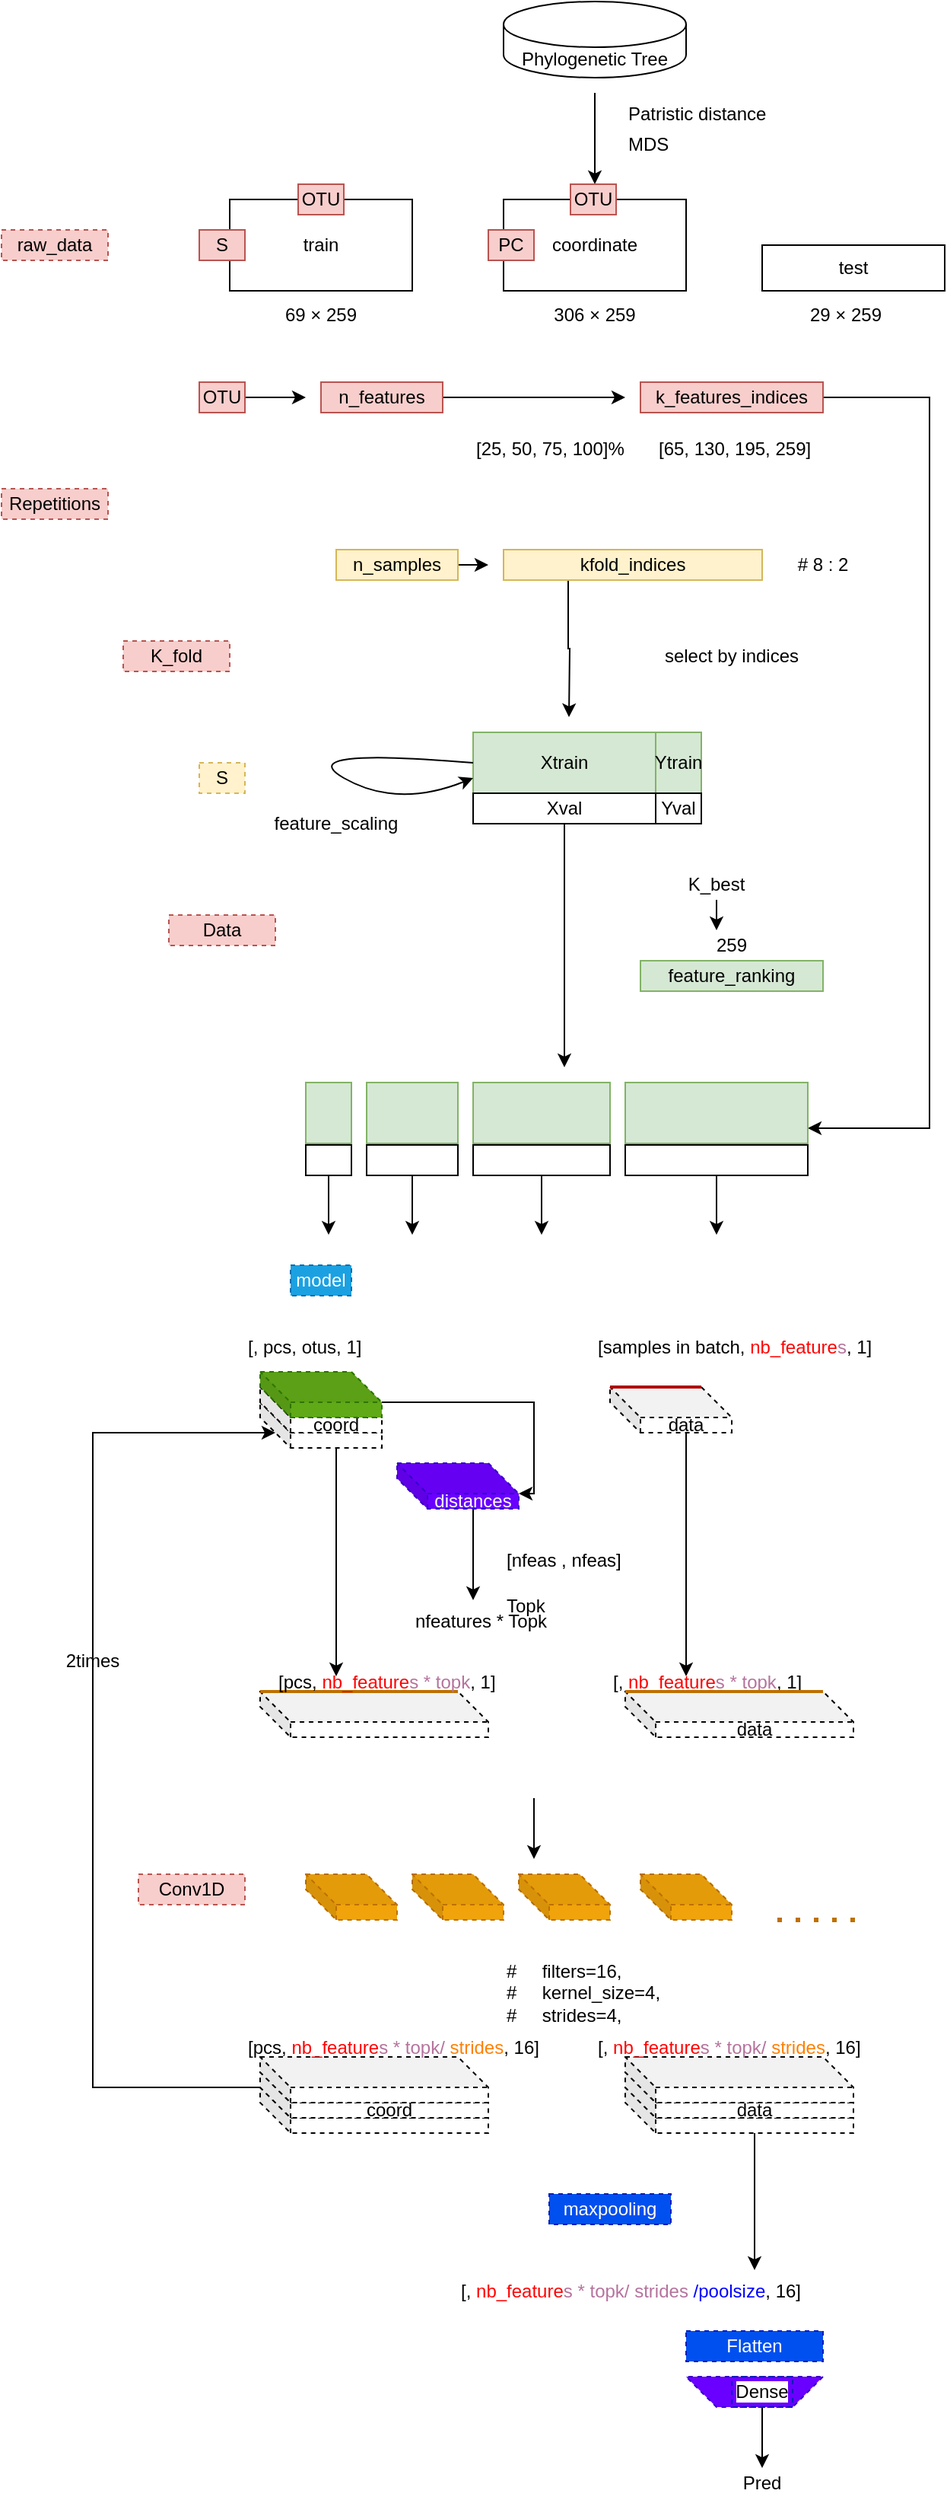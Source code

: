 <mxfile version="14.6.13" type="device"><diagram id="ZvVSW-8uUWkClzozYAZv" name="第 1 页"><mxGraphModel dx="790" dy="534" grid="1" gridSize="10" guides="0" tooltips="1" connect="1" arrows="1" fold="1" page="1" pageScale="1" pageWidth="827" pageHeight="1169" math="0" shadow="0"><root><mxCell id="0"/><mxCell id="1" parent="0"/><mxCell id="jJQPW67F0J96M3lVF7ms-107" style="edgeStyle=orthogonalEdgeStyle;rounded=0;orthogonalLoop=1;jettySize=auto;html=1;exitX=0;exitY=0;exitDx=50;exitDy=30;exitPerimeter=0;strokeWidth=1;" edge="1" parent="1" source="jJQPW67F0J96M3lVF7ms-96"><mxGeometry relative="1" as="geometry"><mxPoint x="260" y="1140" as="targetPoint"/></mxGeometry></mxCell><mxCell id="jJQPW67F0J96M3lVF7ms-96" value="" style="shape=cube;whiteSpace=wrap;html=1;boundedLbl=1;backgroundOutline=1;darkOpacity=0.05;darkOpacity2=0.1;dashed=1;" vertex="1" parent="1"><mxGeometry x="210" y="960" width="80" height="30" as="geometry"/></mxCell><mxCell id="jJQPW67F0J96M3lVF7ms-95" value="coord" style="shape=cube;whiteSpace=wrap;html=1;boundedLbl=1;backgroundOutline=1;darkOpacity=0.05;darkOpacity2=0.1;dashed=1;" vertex="1" parent="1"><mxGeometry x="210" y="950" width="80" height="30" as="geometry"/></mxCell><mxCell id="jJQPW67F0J96M3lVF7ms-4" value="train" style="rounded=0;whiteSpace=wrap;html=1;" vertex="1" parent="1"><mxGeometry x="190" y="170" width="120" height="60" as="geometry"/></mxCell><mxCell id="jJQPW67F0J96M3lVF7ms-5" value="raw_data" style="text;html=1;strokeColor=#b85450;fillColor=#f8cecc;align=center;verticalAlign=middle;whiteSpace=wrap;rounded=0;dashed=1;" vertex="1" parent="1"><mxGeometry x="40" y="190" width="70" height="20" as="geometry"/></mxCell><mxCell id="jJQPW67F0J96M3lVF7ms-6" value="coordinate" style="rounded=0;whiteSpace=wrap;html=1;" vertex="1" parent="1"><mxGeometry x="370" y="170" width="120" height="60" as="geometry"/></mxCell><mxCell id="jJQPW67F0J96M3lVF7ms-7" value="test" style="rounded=0;whiteSpace=wrap;html=1;" vertex="1" parent="1"><mxGeometry x="540" y="200" width="120" height="30" as="geometry"/></mxCell><mxCell id="jJQPW67F0J96M3lVF7ms-8" value="Patristic distance" style="text;whiteSpace=wrap;html=1;" vertex="1" parent="1"><mxGeometry x="450" y="100" width="120" height="20" as="geometry"/></mxCell><mxCell id="jJQPW67F0J96M3lVF7ms-9" value="MDS" style="text;whiteSpace=wrap;html=1;" vertex="1" parent="1"><mxGeometry x="450" y="120" width="120" height="20" as="geometry"/></mxCell><mxCell id="jJQPW67F0J96M3lVF7ms-13" style="edgeStyle=orthogonalEdgeStyle;rounded=0;orthogonalLoop=1;jettySize=auto;html=1;exitX=0.5;exitY=1;exitDx=0;exitDy=0;exitPerimeter=0;" edge="1" parent="1"><mxGeometry relative="1" as="geometry"><mxPoint x="430" y="100" as="sourcePoint"/><mxPoint x="430" y="160" as="targetPoint"/></mxGeometry></mxCell><mxCell id="jJQPW67F0J96M3lVF7ms-10" value="Phylogenetic Tree" style="shape=cylinder3;whiteSpace=wrap;html=1;boundedLbl=1;backgroundOutline=1;size=15;" vertex="1" parent="1"><mxGeometry x="370" y="40" width="120" height="50" as="geometry"/></mxCell><mxCell id="jJQPW67F0J96M3lVF7ms-14" value="69 × 259" style="text;html=1;strokeColor=none;fillColor=none;align=center;verticalAlign=middle;whiteSpace=wrap;rounded=0;" vertex="1" parent="1"><mxGeometry x="215" y="236" width="70" height="20" as="geometry"/></mxCell><mxCell id="jJQPW67F0J96M3lVF7ms-16" value="S" style="text;html=1;strokeColor=#b85450;fillColor=#f8cecc;align=center;verticalAlign=middle;whiteSpace=wrap;rounded=0;" vertex="1" parent="1"><mxGeometry x="170" y="190" width="30" height="20" as="geometry"/></mxCell><mxCell id="jJQPW67F0J96M3lVF7ms-17" value="OTU" style="text;html=1;strokeColor=#b85450;fillColor=#f8cecc;align=center;verticalAlign=middle;whiteSpace=wrap;rounded=0;" vertex="1" parent="1"><mxGeometry x="235" y="160" width="30" height="20" as="geometry"/></mxCell><mxCell id="jJQPW67F0J96M3lVF7ms-18" value="OTU" style="text;html=1;strokeColor=#b85450;fillColor=#f8cecc;align=center;verticalAlign=middle;whiteSpace=wrap;rounded=0;" vertex="1" parent="1"><mxGeometry x="414" y="160" width="30" height="20" as="geometry"/></mxCell><mxCell id="jJQPW67F0J96M3lVF7ms-20" value="PC" style="text;html=1;strokeColor=#b85450;fillColor=#f8cecc;align=center;verticalAlign=middle;whiteSpace=wrap;rounded=0;" vertex="1" parent="1"><mxGeometry x="360" y="190" width="30" height="20" as="geometry"/></mxCell><mxCell id="jJQPW67F0J96M3lVF7ms-21" value="306 × 259" style="text;html=1;strokeColor=none;fillColor=none;align=center;verticalAlign=middle;whiteSpace=wrap;rounded=0;" vertex="1" parent="1"><mxGeometry x="395" y="236" width="70" height="20" as="geometry"/></mxCell><mxCell id="jJQPW67F0J96M3lVF7ms-22" value="29 × 259" style="text;html=1;strokeColor=none;fillColor=none;align=center;verticalAlign=middle;whiteSpace=wrap;rounded=0;" vertex="1" parent="1"><mxGeometry x="560" y="236" width="70" height="20" as="geometry"/></mxCell><mxCell id="jJQPW67F0J96M3lVF7ms-33" style="edgeStyle=orthogonalEdgeStyle;rounded=0;orthogonalLoop=1;jettySize=auto;html=1;exitX=1;exitY=0.5;exitDx=0;exitDy=0;" edge="1" parent="1" source="jJQPW67F0J96M3lVF7ms-30"><mxGeometry relative="1" as="geometry"><mxPoint x="240" y="300" as="targetPoint"/></mxGeometry></mxCell><mxCell id="jJQPW67F0J96M3lVF7ms-30" value="OTU" style="text;html=1;strokeColor=#b85450;fillColor=#f8cecc;align=center;verticalAlign=middle;whiteSpace=wrap;rounded=0;" vertex="1" parent="1"><mxGeometry x="170" y="290" width="30" height="20" as="geometry"/></mxCell><mxCell id="jJQPW67F0J96M3lVF7ms-34" style="edgeStyle=orthogonalEdgeStyle;rounded=0;orthogonalLoop=1;jettySize=auto;html=1;exitX=1;exitY=0.5;exitDx=0;exitDy=0;" edge="1" parent="1" source="jJQPW67F0J96M3lVF7ms-31"><mxGeometry relative="1" as="geometry"><mxPoint x="450" y="300" as="targetPoint"/></mxGeometry></mxCell><mxCell id="jJQPW67F0J96M3lVF7ms-31" value="n_features" style="text;html=1;strokeColor=#b85450;fillColor=#f8cecc;align=center;verticalAlign=middle;whiteSpace=wrap;rounded=0;" vertex="1" parent="1"><mxGeometry x="250" y="290" width="80" height="20" as="geometry"/></mxCell><mxCell id="jJQPW67F0J96M3lVF7ms-75" style="edgeStyle=orthogonalEdgeStyle;rounded=0;orthogonalLoop=1;jettySize=auto;html=1;exitX=1;exitY=0.5;exitDx=0;exitDy=0;entryX=1;entryY=0.75;entryDx=0;entryDy=0;" edge="1" parent="1" source="jJQPW67F0J96M3lVF7ms-32" target="jJQPW67F0J96M3lVF7ms-70"><mxGeometry relative="1" as="geometry"><Array as="points"><mxPoint x="650" y="300"/><mxPoint x="650" y="780"/></Array></mxGeometry></mxCell><mxCell id="jJQPW67F0J96M3lVF7ms-32" value="k_features_indices" style="text;html=1;strokeColor=#b85450;fillColor=#f8cecc;align=center;verticalAlign=middle;whiteSpace=wrap;rounded=0;" vertex="1" parent="1"><mxGeometry x="460" y="290" width="120" height="20" as="geometry"/></mxCell><mxCell id="jJQPW67F0J96M3lVF7ms-36" value="K_fold" style="text;html=1;strokeColor=#b85450;fillColor=#f8cecc;align=center;verticalAlign=middle;whiteSpace=wrap;rounded=0;dashed=1;" vertex="1" parent="1"><mxGeometry x="120" y="460" width="70" height="20" as="geometry"/></mxCell><mxCell id="jJQPW67F0J96M3lVF7ms-37" value="[65, 130, 195, 259]" style="text;whiteSpace=wrap;html=1;" vertex="1" parent="1"><mxGeometry x="470" y="320" width="130" height="30" as="geometry"/></mxCell><mxCell id="jJQPW67F0J96M3lVF7ms-38" value="Repetitions" style="text;html=1;strokeColor=#b85450;fillColor=#f8cecc;align=center;verticalAlign=middle;whiteSpace=wrap;rounded=0;dashed=1;" vertex="1" parent="1"><mxGeometry x="40" y="360" width="70" height="20" as="geometry"/></mxCell><mxCell id="jJQPW67F0J96M3lVF7ms-61" style="edgeStyle=orthogonalEdgeStyle;rounded=0;orthogonalLoop=1;jettySize=auto;html=1;exitX=0.25;exitY=1;exitDx=0;exitDy=0;" edge="1" parent="1" source="jJQPW67F0J96M3lVF7ms-39"><mxGeometry relative="1" as="geometry"><mxPoint x="413" y="510" as="targetPoint"/></mxGeometry></mxCell><mxCell id="jJQPW67F0J96M3lVF7ms-39" value="kfold_indices" style="text;html=1;align=center;verticalAlign=middle;whiteSpace=wrap;rounded=0;fillColor=#fff2cc;strokeColor=#d6b656;" vertex="1" parent="1"><mxGeometry x="370" y="400" width="170" height="20" as="geometry"/></mxCell><mxCell id="jJQPW67F0J96M3lVF7ms-41" value="Xtrain" style="rounded=0;whiteSpace=wrap;html=1;fillColor=#d5e8d4;strokeColor=#82b366;" vertex="1" parent="1"><mxGeometry x="350" y="520" width="120" height="40" as="geometry"/></mxCell><mxCell id="jJQPW67F0J96M3lVF7ms-64" style="edgeStyle=orthogonalEdgeStyle;rounded=0;orthogonalLoop=1;jettySize=auto;html=1;exitX=0.5;exitY=1;exitDx=0;exitDy=0;" edge="1" parent="1" source="jJQPW67F0J96M3lVF7ms-42"><mxGeometry relative="1" as="geometry"><mxPoint x="410" y="740" as="targetPoint"/></mxGeometry></mxCell><mxCell id="jJQPW67F0J96M3lVF7ms-42" value="Xval" style="rounded=0;whiteSpace=wrap;html=1;" vertex="1" parent="1"><mxGeometry x="350" y="560" width="120" height="20" as="geometry"/></mxCell><mxCell id="jJQPW67F0J96M3lVF7ms-43" value="select by indices" style="text;html=1;strokeColor=none;fillColor=none;align=center;verticalAlign=middle;whiteSpace=wrap;rounded=0;" vertex="1" parent="1"><mxGeometry x="470" y="460" width="100" height="20" as="geometry"/></mxCell><mxCell id="jJQPW67F0J96M3lVF7ms-45" value="&lt;span&gt;Ytrain&lt;/span&gt;" style="rounded=0;whiteSpace=wrap;html=1;fillColor=#d5e8d4;strokeColor=#82b366;" vertex="1" parent="1"><mxGeometry x="470" y="520" width="30" height="40" as="geometry"/></mxCell><mxCell id="jJQPW67F0J96M3lVF7ms-46" value="&lt;span&gt;Yval&lt;/span&gt;" style="rounded=0;whiteSpace=wrap;html=1;" vertex="1" parent="1"><mxGeometry x="470" y="560" width="30" height="20" as="geometry"/></mxCell><mxCell id="jJQPW67F0J96M3lVF7ms-50" value="" style="curved=1;endArrow=classic;html=1;exitX=0;exitY=0.5;exitDx=0;exitDy=0;entryX=0;entryY=0.75;entryDx=0;entryDy=0;" edge="1" parent="1" source="jJQPW67F0J96M3lVF7ms-41" target="jJQPW67F0J96M3lVF7ms-41"><mxGeometry width="50" height="50" relative="1" as="geometry"><mxPoint x="480" y="670" as="sourcePoint"/><mxPoint x="410" y="590" as="targetPoint"/><Array as="points"><mxPoint x="230" y="530"/><mxPoint x="300" y="570"/></Array></mxGeometry></mxCell><mxCell id="jJQPW67F0J96M3lVF7ms-51" value="feature_scaling" style="text;html=1;strokeColor=none;fillColor=none;align=center;verticalAlign=middle;whiteSpace=wrap;rounded=0;" vertex="1" parent="1"><mxGeometry x="210" y="570" width="100" height="20" as="geometry"/></mxCell><mxCell id="jJQPW67F0J96M3lVF7ms-52" value="[25, 50, 75, 100]%" style="text;whiteSpace=wrap;html=1;" vertex="1" parent="1"><mxGeometry x="350" y="320" width="110" height="30" as="geometry"/></mxCell><mxCell id="jJQPW67F0J96M3lVF7ms-78" style="edgeStyle=orthogonalEdgeStyle;rounded=0;orthogonalLoop=1;jettySize=auto;html=1;exitX=0.5;exitY=1;exitDx=0;exitDy=0;entryX=0.4;entryY=0;entryDx=0;entryDy=0;entryPerimeter=0;" edge="1" parent="1" source="jJQPW67F0J96M3lVF7ms-54" target="jJQPW67F0J96M3lVF7ms-65"><mxGeometry relative="1" as="geometry"/></mxCell><mxCell id="jJQPW67F0J96M3lVF7ms-54" value="K_best" style="text;html=1;strokeColor=none;fillColor=none;align=center;verticalAlign=middle;whiteSpace=wrap;rounded=0;" vertex="1" parent="1"><mxGeometry x="460" y="610" width="100" height="20" as="geometry"/></mxCell><mxCell id="jJQPW67F0J96M3lVF7ms-55" value="feature_ranking" style="rounded=0;whiteSpace=wrap;html=1;fillColor=#d5e8d4;strokeColor=#82b366;" vertex="1" parent="1"><mxGeometry x="460" y="670" width="120" height="20" as="geometry"/></mxCell><mxCell id="jJQPW67F0J96M3lVF7ms-56" value="# 8 : 2" style="text;html=1;strokeColor=none;fillColor=none;align=center;verticalAlign=middle;whiteSpace=wrap;rounded=0;" vertex="1" parent="1"><mxGeometry x="560" y="400" width="40" height="20" as="geometry"/></mxCell><mxCell id="jJQPW67F0J96M3lVF7ms-58" style="edgeStyle=orthogonalEdgeStyle;rounded=0;orthogonalLoop=1;jettySize=auto;html=1;exitX=1;exitY=0.5;exitDx=0;exitDy=0;" edge="1" parent="1" source="jJQPW67F0J96M3lVF7ms-57"><mxGeometry relative="1" as="geometry"><mxPoint x="360" y="410" as="targetPoint"/></mxGeometry></mxCell><mxCell id="jJQPW67F0J96M3lVF7ms-57" value="n_samples" style="text;html=1;strokeColor=#d6b656;fillColor=#fff2cc;align=center;verticalAlign=middle;whiteSpace=wrap;rounded=0;" vertex="1" parent="1"><mxGeometry x="260" y="400" width="80" height="20" as="geometry"/></mxCell><mxCell id="jJQPW67F0J96M3lVF7ms-62" value="S" style="text;html=1;strokeColor=#d6b656;fillColor=#fff2cc;align=center;verticalAlign=middle;whiteSpace=wrap;rounded=0;dashed=1;" vertex="1" parent="1"><mxGeometry x="170" y="540" width="30" height="20" as="geometry"/></mxCell><mxCell id="jJQPW67F0J96M3lVF7ms-65" value="259" style="text;html=1;strokeColor=none;fillColor=none;align=center;verticalAlign=middle;whiteSpace=wrap;rounded=0;" vertex="1" parent="1"><mxGeometry x="470" y="650" width="100" height="20" as="geometry"/></mxCell><mxCell id="jJQPW67F0J96M3lVF7ms-66" value="" style="rounded=0;whiteSpace=wrap;html=1;fillColor=#d5e8d4;strokeColor=#82b366;" vertex="1" parent="1"><mxGeometry x="240" y="750" width="30" height="40" as="geometry"/></mxCell><mxCell id="jJQPW67F0J96M3lVF7ms-68" value="" style="rounded=0;whiteSpace=wrap;html=1;fillColor=#d5e8d4;strokeColor=#82b366;" vertex="1" parent="1"><mxGeometry x="280" y="750" width="60" height="40" as="geometry"/></mxCell><mxCell id="jJQPW67F0J96M3lVF7ms-69" value="" style="rounded=0;whiteSpace=wrap;html=1;fillColor=#d5e8d4;strokeColor=#82b366;" vertex="1" parent="1"><mxGeometry x="350" y="750" width="90" height="40" as="geometry"/></mxCell><mxCell id="jJQPW67F0J96M3lVF7ms-70" value="" style="rounded=0;whiteSpace=wrap;html=1;fillColor=#d5e8d4;strokeColor=#82b366;" vertex="1" parent="1"><mxGeometry x="450" y="750" width="120" height="40" as="geometry"/></mxCell><mxCell id="jJQPW67F0J96M3lVF7ms-81" style="edgeStyle=orthogonalEdgeStyle;rounded=0;orthogonalLoop=1;jettySize=auto;html=1;exitX=0.5;exitY=1;exitDx=0;exitDy=0;" edge="1" parent="1" source="jJQPW67F0J96M3lVF7ms-71"><mxGeometry relative="1" as="geometry"><mxPoint x="255" y="850" as="targetPoint"/></mxGeometry></mxCell><mxCell id="jJQPW67F0J96M3lVF7ms-71" value="" style="rounded=0;whiteSpace=wrap;html=1;" vertex="1" parent="1"><mxGeometry x="240" y="791" width="30" height="20" as="geometry"/></mxCell><mxCell id="jJQPW67F0J96M3lVF7ms-82" style="edgeStyle=orthogonalEdgeStyle;rounded=0;orthogonalLoop=1;jettySize=auto;html=1;exitX=0.5;exitY=1;exitDx=0;exitDy=0;" edge="1" parent="1" source="jJQPW67F0J96M3lVF7ms-72"><mxGeometry relative="1" as="geometry"><mxPoint x="310" y="850" as="targetPoint"/></mxGeometry></mxCell><mxCell id="jJQPW67F0J96M3lVF7ms-72" value="" style="rounded=0;whiteSpace=wrap;html=1;" vertex="1" parent="1"><mxGeometry x="280" y="791" width="60" height="20" as="geometry"/></mxCell><mxCell id="jJQPW67F0J96M3lVF7ms-83" style="edgeStyle=orthogonalEdgeStyle;rounded=0;orthogonalLoop=1;jettySize=auto;html=1;exitX=0.5;exitY=1;exitDx=0;exitDy=0;" edge="1" parent="1" source="jJQPW67F0J96M3lVF7ms-73"><mxGeometry relative="1" as="geometry"><mxPoint x="395" y="850" as="targetPoint"/></mxGeometry></mxCell><mxCell id="jJQPW67F0J96M3lVF7ms-73" value="" style="rounded=0;whiteSpace=wrap;html=1;" vertex="1" parent="1"><mxGeometry x="350" y="791" width="90" height="20" as="geometry"/></mxCell><mxCell id="jJQPW67F0J96M3lVF7ms-84" style="edgeStyle=orthogonalEdgeStyle;rounded=0;orthogonalLoop=1;jettySize=auto;html=1;exitX=0.5;exitY=1;exitDx=0;exitDy=0;" edge="1" parent="1" source="jJQPW67F0J96M3lVF7ms-74"><mxGeometry relative="1" as="geometry"><mxPoint x="510" y="850" as="targetPoint"/></mxGeometry></mxCell><mxCell id="jJQPW67F0J96M3lVF7ms-74" value="" style="rounded=0;whiteSpace=wrap;html=1;" vertex="1" parent="1"><mxGeometry x="450" y="791" width="120" height="20" as="geometry"/></mxCell><mxCell id="jJQPW67F0J96M3lVF7ms-79" value="Data" style="text;html=1;strokeColor=#b85450;fillColor=#f8cecc;align=center;verticalAlign=middle;whiteSpace=wrap;rounded=0;dashed=1;" vertex="1" parent="1"><mxGeometry x="150" y="640" width="70" height="20" as="geometry"/></mxCell><mxCell id="jJQPW67F0J96M3lVF7ms-85" value="model" style="text;html=1;strokeColor=#006EAF;fillColor=#1ba1e2;align=center;verticalAlign=middle;whiteSpace=wrap;rounded=0;dashed=1;fontColor=#ffffff;" vertex="1" parent="1"><mxGeometry x="230" y="870" width="40" height="20" as="geometry"/></mxCell><mxCell id="jJQPW67F0J96M3lVF7ms-106" style="edgeStyle=orthogonalEdgeStyle;rounded=0;orthogonalLoop=1;jettySize=auto;html=1;exitX=0;exitY=0;exitDx=50;exitDy=30;exitPerimeter=0;strokeWidth=1;" edge="1" parent="1" source="jJQPW67F0J96M3lVF7ms-86"><mxGeometry relative="1" as="geometry"><mxPoint x="490" y="1140" as="targetPoint"/></mxGeometry></mxCell><mxCell id="jJQPW67F0J96M3lVF7ms-86" value="data" style="shape=cube;whiteSpace=wrap;html=1;boundedLbl=1;backgroundOutline=1;darkOpacity=0.05;darkOpacity2=0.1;dashed=1;" vertex="1" parent="1"><mxGeometry x="440" y="950" width="80" height="30" as="geometry"/></mxCell><mxCell id="jJQPW67F0J96M3lVF7ms-88" value="[samples in batch, &lt;font color=&quot;#ff0000&quot;&gt;nb_feature&lt;/font&gt;&lt;font color=&quot;#b5739d&quot;&gt;s&lt;/font&gt;, 1]" style="text;whiteSpace=wrap;html=1;" vertex="1" parent="1"><mxGeometry x="430" y="910" width="210" height="30" as="geometry"/></mxCell><mxCell id="jJQPW67F0J96M3lVF7ms-97" style="edgeStyle=orthogonalEdgeStyle;rounded=0;orthogonalLoop=1;jettySize=auto;html=1;exitX=0;exitY=0;exitDx=80;exitDy=20;exitPerimeter=0;entryX=0;entryY=0;entryDx=80;entryDy=20;entryPerimeter=0;" edge="1" parent="1" source="jJQPW67F0J96M3lVF7ms-89" target="jJQPW67F0J96M3lVF7ms-99"><mxGeometry relative="1" as="geometry"><mxPoint x="350" y="1050" as="targetPoint"/><Array as="points"><mxPoint x="390" y="960"/><mxPoint x="390" y="1020"/></Array></mxGeometry></mxCell><mxCell id="jJQPW67F0J96M3lVF7ms-89" value="" style="shape=cube;whiteSpace=wrap;html=1;boundedLbl=1;backgroundOutline=1;darkOpacity=0.05;darkOpacity2=0.1;dashed=1;fillColor=#60a917;strokeColor=#2D7600;fontColor=#ffffff;" vertex="1" parent="1"><mxGeometry x="210" y="940" width="80" height="30" as="geometry"/></mxCell><mxCell id="jJQPW67F0J96M3lVF7ms-91" value="[, pcs, otus, 1]" style="text;whiteSpace=wrap;html=1;" vertex="1" parent="1"><mxGeometry x="200" y="910" width="100" height="30" as="geometry"/></mxCell><mxCell id="jJQPW67F0J96M3lVF7ms-103" style="edgeStyle=orthogonalEdgeStyle;rounded=0;orthogonalLoop=1;jettySize=auto;html=1;exitX=0;exitY=0;exitDx=50;exitDy=30;exitPerimeter=0;strokeWidth=1;" edge="1" parent="1" source="jJQPW67F0J96M3lVF7ms-99"><mxGeometry relative="1" as="geometry"><mxPoint x="350" y="1090" as="targetPoint"/></mxGeometry></mxCell><mxCell id="jJQPW67F0J96M3lVF7ms-99" value="distances" style="shape=cube;whiteSpace=wrap;html=1;boundedLbl=1;backgroundOutline=1;darkOpacity=0.05;darkOpacity2=0.1;dashed=1;fillColor=#6a00ff;strokeColor=#3700CC;fontColor=#ffffff;" vertex="1" parent="1"><mxGeometry x="300" y="1000" width="80" height="30" as="geometry"/></mxCell><mxCell id="jJQPW67F0J96M3lVF7ms-101" value="" style="endArrow=none;html=1;exitX=0;exitY=0;exitDx=0;exitDy=0;exitPerimeter=0;entryX=0;entryY=0;entryDx=60;entryDy=0;entryPerimeter=0;fillColor=#e51400;strokeColor=#B20000;strokeWidth=2;" edge="1" parent="1" source="jJQPW67F0J96M3lVF7ms-86" target="jJQPW67F0J96M3lVF7ms-86"><mxGeometry width="50" height="50" relative="1" as="geometry"><mxPoint x="550" y="1200" as="sourcePoint"/><mxPoint x="600" y="1150" as="targetPoint"/></mxGeometry></mxCell><mxCell id="jJQPW67F0J96M3lVF7ms-102" value="[nfeas , nfeas]" style="text;whiteSpace=wrap;html=1;" vertex="1" parent="1"><mxGeometry x="370" y="1050" width="100" height="30" as="geometry"/></mxCell><mxCell id="jJQPW67F0J96M3lVF7ms-104" value="Topk" style="text;whiteSpace=wrap;html=1;" vertex="1" parent="1"><mxGeometry x="370" y="1080" width="100" height="30" as="geometry"/></mxCell><mxCell id="jJQPW67F0J96M3lVF7ms-105" value="nfeatures * Topk&lt;br&gt;" style="text;whiteSpace=wrap;html=1;" vertex="1" parent="1"><mxGeometry x="310" y="1090" width="100" height="30" as="geometry"/></mxCell><mxCell id="jJQPW67F0J96M3lVF7ms-108" value="data" style="shape=cube;whiteSpace=wrap;html=1;boundedLbl=1;backgroundOutline=1;darkOpacity=0.05;darkOpacity2=0.1;dashed=1;" vertex="1" parent="1"><mxGeometry x="450" y="1150" width="150" height="30" as="geometry"/></mxCell><mxCell id="jJQPW67F0J96M3lVF7ms-109" value="[, &lt;font color=&quot;#ff0000&quot;&gt;nb_feature&lt;/font&gt;&lt;font color=&quot;#b5739d&quot;&gt;s * topk&lt;/font&gt;, 1]" style="text;whiteSpace=wrap;html=1;" vertex="1" parent="1"><mxGeometry x="440" y="1130" width="210" height="30" as="geometry"/></mxCell><mxCell id="jJQPW67F0J96M3lVF7ms-112" value="" style="shape=cube;whiteSpace=wrap;html=1;boundedLbl=1;backgroundOutline=1;darkOpacity=0.05;darkOpacity2=0.1;dashed=1;" vertex="1" parent="1"><mxGeometry x="210" y="1150" width="150" height="30" as="geometry"/></mxCell><mxCell id="jJQPW67F0J96M3lVF7ms-113" value="" style="shape=cube;whiteSpace=wrap;html=1;boundedLbl=1;backgroundOutline=1;darkOpacity=0.05;darkOpacity2=0.1;dashed=1;fillColor=#f0a30a;strokeColor=#BD7000;fontColor=#000000;size=20;" vertex="1" parent="1"><mxGeometry x="460" y="1270" width="60" height="30" as="geometry"/></mxCell><mxCell id="jJQPW67F0J96M3lVF7ms-115" value="#&amp;nbsp; &amp;nbsp; &amp;nbsp;filters=16,&lt;br&gt;#&amp;nbsp; &amp;nbsp; &amp;nbsp;kernel_size=4,&lt;br&gt;#&amp;nbsp; &amp;nbsp; &amp;nbsp;strides=4," style="text;whiteSpace=wrap;html=1;" vertex="1" parent="1"><mxGeometry x="370" y="1320" width="150" height="60" as="geometry"/></mxCell><mxCell id="jJQPW67F0J96M3lVF7ms-116" value="" style="shape=cube;whiteSpace=wrap;html=1;boundedLbl=1;backgroundOutline=1;darkOpacity=0.05;darkOpacity2=0.1;dashed=1;fillColor=#f0a30a;strokeColor=#BD7000;fontColor=#000000;size=20;" vertex="1" parent="1"><mxGeometry x="240" y="1270" width="60" height="30" as="geometry"/></mxCell><mxCell id="jJQPW67F0J96M3lVF7ms-122" value="" style="shape=cube;whiteSpace=wrap;html=1;boundedLbl=1;backgroundOutline=1;darkOpacity=0.05;darkOpacity2=0.1;dashed=1;fillColor=#f0a30a;strokeColor=#BD7000;fontColor=#000000;size=20;" vertex="1" parent="1"><mxGeometry x="380" y="1270" width="60" height="30" as="geometry"/></mxCell><mxCell id="jJQPW67F0J96M3lVF7ms-123" value="" style="shape=cube;whiteSpace=wrap;html=1;boundedLbl=1;backgroundOutline=1;darkOpacity=0.05;darkOpacity2=0.1;dashed=1;fillColor=#f0a30a;strokeColor=#BD7000;fontColor=#000000;size=20;" vertex="1" parent="1"><mxGeometry x="310" y="1270" width="60" height="30" as="geometry"/></mxCell><mxCell id="jJQPW67F0J96M3lVF7ms-124" value="" style="endArrow=none;dashed=1;html=1;dashPattern=1 3;strokeWidth=3;fillColor=#f0a30a;strokeColor=#BD7000;" edge="1" parent="1"><mxGeometry width="50" height="50" relative="1" as="geometry"><mxPoint x="550" y="1300" as="sourcePoint"/><mxPoint x="610" y="1300" as="targetPoint"/></mxGeometry></mxCell><mxCell id="jJQPW67F0J96M3lVF7ms-125" value="" style="endArrow=none;html=1;exitX=0;exitY=0;exitDx=0;exitDy=0;exitPerimeter=0;entryX=0;entryY=0;entryDx=130;entryDy=0;entryPerimeter=0;fillColor=#f0a30a;strokeColor=#BD7000;strokeWidth=2;" edge="1" parent="1" target="jJQPW67F0J96M3lVF7ms-112"><mxGeometry width="50" height="50" relative="1" as="geometry"><mxPoint x="210" y="1150" as="sourcePoint"/><mxPoint x="270" y="1150" as="targetPoint"/></mxGeometry></mxCell><mxCell id="jJQPW67F0J96M3lVF7ms-126" value="" style="endArrow=none;html=1;exitX=0;exitY=0;exitDx=0;exitDy=0;exitPerimeter=0;entryX=0;entryY=0;entryDx=130;entryDy=0;entryPerimeter=0;fillColor=#f0a30a;strokeColor=#BD7000;strokeWidth=2;" edge="1" parent="1"><mxGeometry width="50" height="50" relative="1" as="geometry"><mxPoint x="450" y="1150" as="sourcePoint"/><mxPoint x="580" y="1150" as="targetPoint"/></mxGeometry></mxCell><mxCell id="jJQPW67F0J96M3lVF7ms-127" style="edgeStyle=orthogonalEdgeStyle;rounded=0;orthogonalLoop=1;jettySize=auto;html=1;strokeWidth=1;" edge="1" parent="1"><mxGeometry relative="1" as="geometry"><mxPoint x="390" y="1260" as="targetPoint"/><mxPoint x="390" y="1220" as="sourcePoint"/><Array as="points"><mxPoint x="390" y="1250"/><mxPoint x="390" y="1250"/></Array></mxGeometry></mxCell><mxCell id="jJQPW67F0J96M3lVF7ms-128" value="Conv1D" style="text;html=1;strokeColor=#b85450;fillColor=#f8cecc;align=center;verticalAlign=middle;whiteSpace=wrap;rounded=0;dashed=1;" vertex="1" parent="1"><mxGeometry x="130" y="1270" width="70" height="20" as="geometry"/></mxCell><mxCell id="jJQPW67F0J96M3lVF7ms-139" style="edgeStyle=orthogonalEdgeStyle;rounded=0;orthogonalLoop=1;jettySize=auto;html=1;exitX=0;exitY=0;exitDx=0;exitDy=0;exitPerimeter=0;entryX=0;entryY=0;entryDx=10;entryDy=20;entryPerimeter=0;strokeWidth=1;" edge="1" parent="1" source="jJQPW67F0J96M3lVF7ms-129" target="jJQPW67F0J96M3lVF7ms-96"><mxGeometry relative="1" as="geometry"><Array as="points"><mxPoint x="100" y="1410"/><mxPoint x="100" y="980"/></Array></mxGeometry></mxCell><mxCell id="jJQPW67F0J96M3lVF7ms-129" value="" style="shape=cube;whiteSpace=wrap;html=1;boundedLbl=1;backgroundOutline=1;darkOpacity=0.05;darkOpacity2=0.1;dashed=1;" vertex="1" parent="1"><mxGeometry x="210" y="1410" width="150" height="30" as="geometry"/></mxCell><mxCell id="jJQPW67F0J96M3lVF7ms-130" value="coord" style="shape=cube;whiteSpace=wrap;html=1;boundedLbl=1;backgroundOutline=1;darkOpacity=0.05;darkOpacity2=0.1;dashed=1;" vertex="1" parent="1"><mxGeometry x="210" y="1400" width="150" height="30" as="geometry"/></mxCell><mxCell id="jJQPW67F0J96M3lVF7ms-131" value="" style="shape=cube;whiteSpace=wrap;html=1;boundedLbl=1;backgroundOutline=1;darkOpacity=0.05;darkOpacity2=0.1;dashed=1;" vertex="1" parent="1"><mxGeometry x="210" y="1390" width="150" height="30" as="geometry"/></mxCell><mxCell id="jJQPW67F0J96M3lVF7ms-133" value="[pcs, &lt;font color=&quot;#ff0000&quot;&gt;nb_feature&lt;/font&gt;&lt;font color=&quot;#b5739d&quot;&gt;s * topk&lt;/font&gt;, 1]" style="text;whiteSpace=wrap;html=1;" vertex="1" parent="1"><mxGeometry x="220" y="1130" width="210" height="30" as="geometry"/></mxCell><mxCell id="jJQPW67F0J96M3lVF7ms-141" style="edgeStyle=orthogonalEdgeStyle;rounded=0;orthogonalLoop=1;jettySize=auto;html=1;exitX=0;exitY=0;exitDx=85;exitDy=30;exitPerimeter=0;strokeWidth=1;" edge="1" parent="1" source="jJQPW67F0J96M3lVF7ms-134"><mxGeometry relative="1" as="geometry"><mxPoint x="535" y="1530" as="targetPoint"/></mxGeometry></mxCell><mxCell id="jJQPW67F0J96M3lVF7ms-134" value="" style="shape=cube;whiteSpace=wrap;html=1;boundedLbl=1;backgroundOutline=1;darkOpacity=0.05;darkOpacity2=0.1;dashed=1;" vertex="1" parent="1"><mxGeometry x="450" y="1410" width="150" height="30" as="geometry"/></mxCell><mxCell id="jJQPW67F0J96M3lVF7ms-135" value="data" style="shape=cube;whiteSpace=wrap;html=1;boundedLbl=1;backgroundOutline=1;darkOpacity=0.05;darkOpacity2=0.1;dashed=1;" vertex="1" parent="1"><mxGeometry x="450" y="1400" width="150" height="30" as="geometry"/></mxCell><mxCell id="jJQPW67F0J96M3lVF7ms-136" value="" style="shape=cube;whiteSpace=wrap;html=1;boundedLbl=1;backgroundOutline=1;darkOpacity=0.05;darkOpacity2=0.1;dashed=1;" vertex="1" parent="1"><mxGeometry x="450" y="1390" width="150" height="30" as="geometry"/></mxCell><mxCell id="jJQPW67F0J96M3lVF7ms-137" value="[pcs, &lt;font color=&quot;#ff0000&quot;&gt;nb_feature&lt;/font&gt;&lt;font color=&quot;#b5739d&quot;&gt;s * topk/ &lt;/font&gt;&lt;font color=&quot;#ff8000&quot;&gt;strides&lt;/font&gt;, 16]" style="text;whiteSpace=wrap;html=1;" vertex="1" parent="1"><mxGeometry x="200" y="1370" width="210" height="30" as="geometry"/></mxCell><mxCell id="jJQPW67F0J96M3lVF7ms-138" value="[, &lt;font color=&quot;#ff0000&quot;&gt;nb_feature&lt;/font&gt;&lt;font color=&quot;#b5739d&quot;&gt;s * topk/&lt;/font&gt;&lt;font color=&quot;#ff8000&quot;&gt; strides&lt;/font&gt;, 16]" style="text;whiteSpace=wrap;html=1;" vertex="1" parent="1"><mxGeometry x="430" y="1370" width="210" height="30" as="geometry"/></mxCell><mxCell id="jJQPW67F0J96M3lVF7ms-140" value="2times" style="text;html=1;strokeColor=none;fillColor=none;align=center;verticalAlign=middle;whiteSpace=wrap;rounded=0;dashed=1;" vertex="1" parent="1"><mxGeometry x="80" y="1120" width="40" height="20" as="geometry"/></mxCell><mxCell id="jJQPW67F0J96M3lVF7ms-142" value="maxpooling" style="text;html=1;strokeColor=#001DBC;fillColor=#0050ef;align=center;verticalAlign=middle;whiteSpace=wrap;rounded=0;dashed=1;fontColor=#ffffff;" vertex="1" parent="1"><mxGeometry x="400" y="1480" width="80" height="20" as="geometry"/></mxCell><mxCell id="jJQPW67F0J96M3lVF7ms-143" value="[, &lt;font color=&quot;#ff0000&quot;&gt;nb_feature&lt;/font&gt;&lt;font color=&quot;#b5739d&quot;&gt;s * topk/ strides &lt;/font&gt;&lt;font color=&quot;#0000ff&quot;&gt;/poolsize&lt;/font&gt;, 16]" style="text;whiteSpace=wrap;html=1;" vertex="1" parent="1"><mxGeometry x="340" y="1530" width="300" height="30" as="geometry"/></mxCell><mxCell id="jJQPW67F0J96M3lVF7ms-144" value="Flatten" style="text;html=1;strokeColor=#001DBC;fillColor=#0050ef;align=center;verticalAlign=middle;whiteSpace=wrap;rounded=0;dashed=1;fontColor=#ffffff;" vertex="1" parent="1"><mxGeometry x="490" y="1570" width="90" height="20" as="geometry"/></mxCell><mxCell id="jJQPW67F0J96M3lVF7ms-145" value="" style="shape=trapezoid;perimeter=trapezoidPerimeter;whiteSpace=wrap;html=1;fixedSize=1;dashed=1;rotation=-180;fillColor=#6a00ff;strokeColor=#3700CC;fontColor=#ffffff;" vertex="1" parent="1"><mxGeometry x="490" y="1600" width="90" height="20" as="geometry"/></mxCell><mxCell id="jJQPW67F0J96M3lVF7ms-147" style="edgeStyle=orthogonalEdgeStyle;rounded=0;orthogonalLoop=1;jettySize=auto;html=1;exitX=0.5;exitY=1;exitDx=0;exitDy=0;strokeWidth=1;" edge="1" parent="1" source="jJQPW67F0J96M3lVF7ms-146"><mxGeometry relative="1" as="geometry"><mxPoint x="540" y="1660" as="targetPoint"/></mxGeometry></mxCell><mxCell id="jJQPW67F0J96M3lVF7ms-146" value="&#10;&#10;&lt;span style=&quot;color: rgb(0, 0, 0); font-family: helvetica; font-size: 12px; font-style: normal; font-weight: 400; letter-spacing: normal; text-align: center; text-indent: 0px; text-transform: none; word-spacing: 0px; background-color: rgb(255, 255, 255); display: inline; float: none;&quot;&gt;Dense&lt;/span&gt;&#10;&#10;" style="text;html=1;strokeColor=#001DBC;align=center;verticalAlign=middle;whiteSpace=wrap;rounded=0;dashed=1;fontColor=#ffffff;" vertex="1" parent="1"><mxGeometry x="520" y="1600" width="40" height="20" as="geometry"/></mxCell><mxCell id="jJQPW67F0J96M3lVF7ms-148" value="Pred" style="text;html=1;strokeColor=none;fillColor=none;align=center;verticalAlign=middle;whiteSpace=wrap;rounded=0;dashed=1;" vertex="1" parent="1"><mxGeometry x="520" y="1660" width="40" height="20" as="geometry"/></mxCell></root></mxGraphModel></diagram></mxfile>